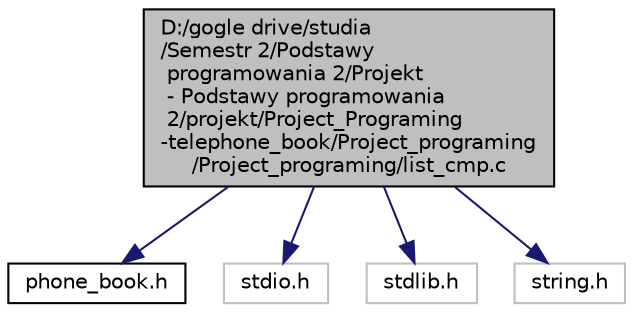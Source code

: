 digraph "D:/gogle drive/studia/Semestr  2/Podstawy programowania 2/Projekt - Podstawy programowania 2/projekt/Project_Programing-telephone_book/Project_programing/Project_programing/list_cmp.c"
{
 // LATEX_PDF_SIZE
  edge [fontname="Helvetica",fontsize="10",labelfontname="Helvetica",labelfontsize="10"];
  node [fontname="Helvetica",fontsize="10",shape=record];
  Node1 [label="D:/gogle drive/studia\l/Semestr  2/Podstawy\l programowania 2/Projekt\l - Podstawy programowania\l 2/projekt/Project_Programing\l-telephone_book/Project_programing\l/Project_programing/list_cmp.c",height=0.2,width=0.4,color="black", fillcolor="grey75", style="filled", fontcolor="black",tooltip="plik ten zawiera funckjde porónujace ze soba dwa elemnty listy"];
  Node1 -> Node2 [color="midnightblue",fontsize="10",style="solid",fontname="Helvetica"];
  Node2 [label="phone_book.h",height=0.2,width=0.4,color="black", fillcolor="white", style="filled",URL="$phone__book_8h.html",tooltip="plik nagłowkowki bibliteki łączacej wszystkie pliki programu"];
  Node1 -> Node3 [color="midnightblue",fontsize="10",style="solid",fontname="Helvetica"];
  Node3 [label="stdio.h",height=0.2,width=0.4,color="grey75", fillcolor="white", style="filled",tooltip=" "];
  Node1 -> Node4 [color="midnightblue",fontsize="10",style="solid",fontname="Helvetica"];
  Node4 [label="stdlib.h",height=0.2,width=0.4,color="grey75", fillcolor="white", style="filled",tooltip=" "];
  Node1 -> Node5 [color="midnightblue",fontsize="10",style="solid",fontname="Helvetica"];
  Node5 [label="string.h",height=0.2,width=0.4,color="grey75", fillcolor="white", style="filled",tooltip=" "];
}
